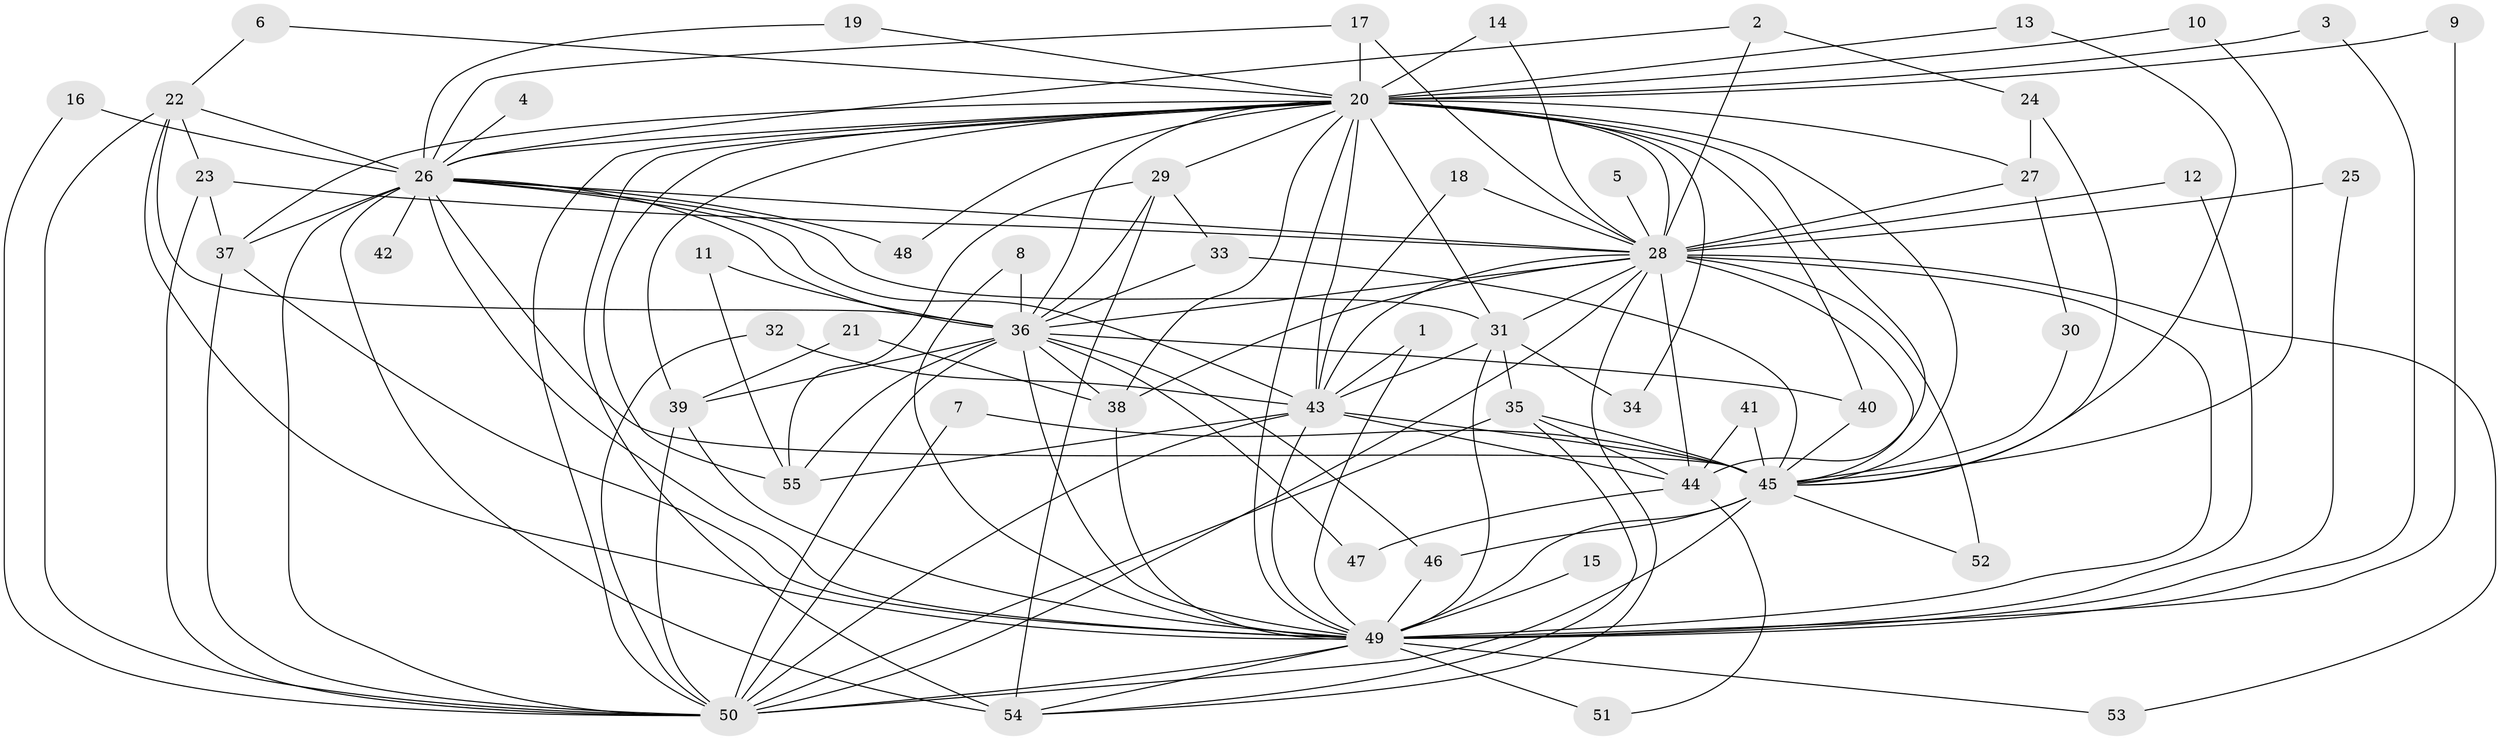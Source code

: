 // original degree distribution, {28: 0.009174311926605505, 27: 0.009174311926605505, 17: 0.01834862385321101, 29: 0.009174311926605505, 15: 0.01834862385321101, 12: 0.009174311926605505, 16: 0.01834862385321101, 31: 0.009174311926605505, 4: 0.05504587155963303, 3: 0.1926605504587156, 5: 0.06422018348623854, 2: 0.5596330275229358, 6: 0.01834862385321101, 7: 0.009174311926605505}
// Generated by graph-tools (version 1.1) at 2025/49/03/09/25 03:49:43]
// undirected, 55 vertices, 143 edges
graph export_dot {
graph [start="1"]
  node [color=gray90,style=filled];
  1;
  2;
  3;
  4;
  5;
  6;
  7;
  8;
  9;
  10;
  11;
  12;
  13;
  14;
  15;
  16;
  17;
  18;
  19;
  20;
  21;
  22;
  23;
  24;
  25;
  26;
  27;
  28;
  29;
  30;
  31;
  32;
  33;
  34;
  35;
  36;
  37;
  38;
  39;
  40;
  41;
  42;
  43;
  44;
  45;
  46;
  47;
  48;
  49;
  50;
  51;
  52;
  53;
  54;
  55;
  1 -- 43 [weight=1.0];
  1 -- 49 [weight=1.0];
  2 -- 24 [weight=1.0];
  2 -- 26 [weight=1.0];
  2 -- 28 [weight=1.0];
  3 -- 20 [weight=1.0];
  3 -- 49 [weight=1.0];
  4 -- 26 [weight=1.0];
  5 -- 28 [weight=1.0];
  6 -- 20 [weight=1.0];
  6 -- 22 [weight=1.0];
  7 -- 45 [weight=1.0];
  7 -- 50 [weight=1.0];
  8 -- 36 [weight=1.0];
  8 -- 49 [weight=1.0];
  9 -- 20 [weight=1.0];
  9 -- 49 [weight=2.0];
  10 -- 20 [weight=1.0];
  10 -- 45 [weight=1.0];
  11 -- 36 [weight=1.0];
  11 -- 55 [weight=1.0];
  12 -- 28 [weight=1.0];
  12 -- 49 [weight=1.0];
  13 -- 20 [weight=1.0];
  13 -- 45 [weight=1.0];
  14 -- 20 [weight=1.0];
  14 -- 28 [weight=1.0];
  15 -- 49 [weight=1.0];
  16 -- 26 [weight=1.0];
  16 -- 50 [weight=1.0];
  17 -- 20 [weight=1.0];
  17 -- 26 [weight=1.0];
  17 -- 28 [weight=1.0];
  18 -- 28 [weight=2.0];
  18 -- 43 [weight=1.0];
  19 -- 20 [weight=1.0];
  19 -- 26 [weight=1.0];
  20 -- 26 [weight=2.0];
  20 -- 27 [weight=2.0];
  20 -- 28 [weight=3.0];
  20 -- 29 [weight=1.0];
  20 -- 31 [weight=1.0];
  20 -- 34 [weight=1.0];
  20 -- 36 [weight=1.0];
  20 -- 37 [weight=1.0];
  20 -- 38 [weight=2.0];
  20 -- 39 [weight=1.0];
  20 -- 40 [weight=1.0];
  20 -- 43 [weight=2.0];
  20 -- 44 [weight=1.0];
  20 -- 45 [weight=4.0];
  20 -- 48 [weight=1.0];
  20 -- 49 [weight=2.0];
  20 -- 50 [weight=4.0];
  20 -- 54 [weight=1.0];
  20 -- 55 [weight=1.0];
  21 -- 38 [weight=1.0];
  21 -- 39 [weight=1.0];
  22 -- 23 [weight=1.0];
  22 -- 26 [weight=1.0];
  22 -- 36 [weight=1.0];
  22 -- 49 [weight=1.0];
  22 -- 50 [weight=1.0];
  23 -- 28 [weight=1.0];
  23 -- 37 [weight=1.0];
  23 -- 50 [weight=1.0];
  24 -- 27 [weight=1.0];
  24 -- 45 [weight=1.0];
  25 -- 28 [weight=1.0];
  25 -- 49 [weight=1.0];
  26 -- 28 [weight=1.0];
  26 -- 31 [weight=1.0];
  26 -- 36 [weight=1.0];
  26 -- 37 [weight=1.0];
  26 -- 42 [weight=1.0];
  26 -- 43 [weight=2.0];
  26 -- 45 [weight=3.0];
  26 -- 48 [weight=1.0];
  26 -- 49 [weight=1.0];
  26 -- 50 [weight=2.0];
  26 -- 54 [weight=2.0];
  27 -- 28 [weight=1.0];
  27 -- 30 [weight=1.0];
  28 -- 31 [weight=1.0];
  28 -- 36 [weight=1.0];
  28 -- 38 [weight=1.0];
  28 -- 43 [weight=1.0];
  28 -- 44 [weight=2.0];
  28 -- 45 [weight=2.0];
  28 -- 49 [weight=2.0];
  28 -- 50 [weight=2.0];
  28 -- 52 [weight=1.0];
  28 -- 53 [weight=1.0];
  28 -- 54 [weight=1.0];
  29 -- 33 [weight=1.0];
  29 -- 36 [weight=1.0];
  29 -- 54 [weight=1.0];
  29 -- 55 [weight=1.0];
  30 -- 45 [weight=1.0];
  31 -- 34 [weight=1.0];
  31 -- 35 [weight=1.0];
  31 -- 43 [weight=1.0];
  31 -- 49 [weight=1.0];
  32 -- 43 [weight=1.0];
  32 -- 50 [weight=1.0];
  33 -- 36 [weight=1.0];
  33 -- 45 [weight=1.0];
  35 -- 44 [weight=1.0];
  35 -- 45 [weight=1.0];
  35 -- 50 [weight=1.0];
  35 -- 54 [weight=1.0];
  36 -- 38 [weight=1.0];
  36 -- 39 [weight=1.0];
  36 -- 40 [weight=1.0];
  36 -- 46 [weight=1.0];
  36 -- 47 [weight=1.0];
  36 -- 49 [weight=1.0];
  36 -- 50 [weight=1.0];
  36 -- 55 [weight=1.0];
  37 -- 49 [weight=1.0];
  37 -- 50 [weight=1.0];
  38 -- 49 [weight=1.0];
  39 -- 49 [weight=1.0];
  39 -- 50 [weight=1.0];
  40 -- 45 [weight=1.0];
  41 -- 44 [weight=1.0];
  41 -- 45 [weight=1.0];
  43 -- 44 [weight=1.0];
  43 -- 45 [weight=2.0];
  43 -- 49 [weight=1.0];
  43 -- 50 [weight=2.0];
  43 -- 55 [weight=1.0];
  44 -- 47 [weight=1.0];
  44 -- 51 [weight=1.0];
  45 -- 46 [weight=1.0];
  45 -- 49 [weight=2.0];
  45 -- 50 [weight=5.0];
  45 -- 52 [weight=1.0];
  46 -- 49 [weight=1.0];
  49 -- 50 [weight=2.0];
  49 -- 51 [weight=1.0];
  49 -- 53 [weight=1.0];
  49 -- 54 [weight=1.0];
}

